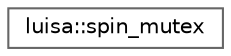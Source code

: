 digraph "类继承关系图"
{
 // LATEX_PDF_SIZE
  bgcolor="transparent";
  edge [fontname=Helvetica,fontsize=10,labelfontname=Helvetica,labelfontsize=10];
  node [fontname=Helvetica,fontsize=10,shape=box,height=0.2,width=0.4];
  rankdir="LR";
  Node0 [id="Node000000",label="luisa::spin_mutex",height=0.2,width=0.4,color="grey40", fillcolor="white", style="filled",URL="$classluisa_1_1spin__mutex.html",tooltip=" "];
}
